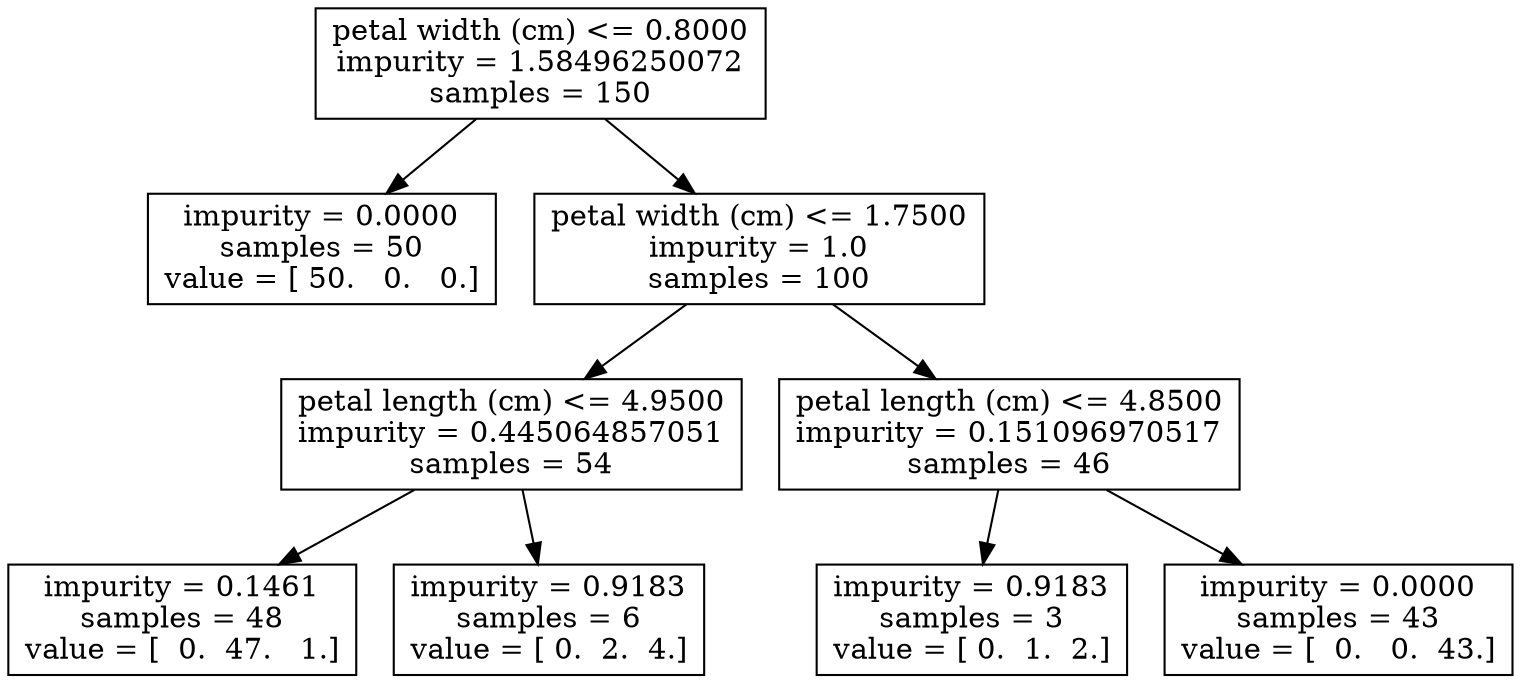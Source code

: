 digraph Tree {
0 [label="petal width (cm) <= 0.8000\nimpurity = 1.58496250072\nsamples = 150", shape="box"] ;
1 [label="impurity = 0.0000\nsamples = 50\nvalue = [ 50.   0.   0.]", shape="box"] ;
0 -> 1 ;
2 [label="petal width (cm) <= 1.7500\nimpurity = 1.0\nsamples = 100", shape="box"] ;
0 -> 2 ;
3 [label="petal length (cm) <= 4.9500\nimpurity = 0.445064857051\nsamples = 54", shape="box"] ;
2 -> 3 ;
4 [label="impurity = 0.1461\nsamples = 48\nvalue = [  0.  47.   1.]", shape="box"] ;
3 -> 4 ;
5 [label="impurity = 0.9183\nsamples = 6\nvalue = [ 0.  2.  4.]", shape="box"] ;
3 -> 5 ;
6 [label="petal length (cm) <= 4.8500\nimpurity = 0.151096970517\nsamples = 46", shape="box"] ;
2 -> 6 ;
7 [label="impurity = 0.9183\nsamples = 3\nvalue = [ 0.  1.  2.]", shape="box"] ;
6 -> 7 ;
8 [label="impurity = 0.0000\nsamples = 43\nvalue = [  0.   0.  43.]", shape="box"] ;
6 -> 8 ;
}